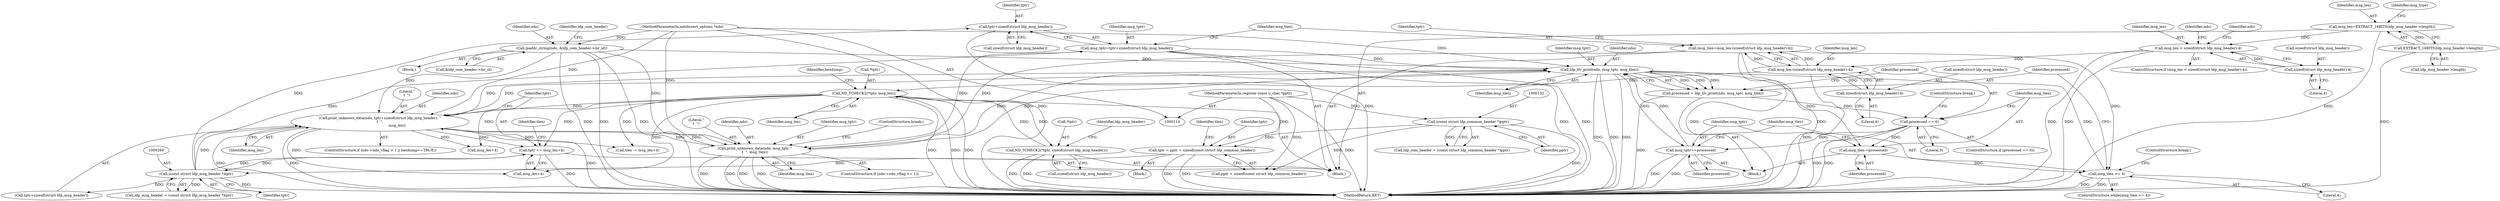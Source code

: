 digraph "0_tcpdump_aa5c6b710dfd8020d2c908d6b3bd41f1da719b3b@API" {
"1000345" [label="(Call,tptr+sizeof(struct ldp_msg_header))"];
"1000268" [label="(Call,(const struct ldp_msg_header *)tptr)"];
"1000432" [label="(Call,tptr += msg_len+4)"];
"1000424" [label="(Call,print_unknown_data(ndo, tptr+sizeof(struct ldp_msg_header), \"\n\t  \",\n                               msg_len))"];
"1000382" [label="(Call,ldp_tlv_print(ndo, msg_tptr, msg_tlen))"];
"1000408" [label="(Call,print_unknown_data(ndo, msg_tptr, \"\n\t  \", msg_tlen))"];
"1000221" [label="(Call,ipaddr_string(ndo, &ldp_com_header->lsr_id))"];
"1000115" [label="(MethodParameterIn,netdissect_options *ndo)"];
"1000343" [label="(Call,msg_tptr=tptr+sizeof(struct ldp_msg_header))"];
"1000349" [label="(Call,msg_tlen=msg_len-(sizeof(struct ldp_msg_header)-4))"];
"1000351" [label="(Call,msg_len-(sizeof(struct ldp_msg_header)-4))"];
"1000285" [label="(Call,msg_len < sizeof(struct ldp_msg_header)-4)"];
"1000271" [label="(Call,msg_len=EXTRACT_16BITS(ldp_msg_header->length))"];
"1000273" [label="(Call,EXTRACT_16BITS(ldp_msg_header->length))"];
"1000287" [label="(Call,sizeof(struct ldp_msg_header)-4)"];
"1000353" [label="(Call,sizeof(struct ldp_msg_header)-4)"];
"1000394" [label="(Call,msg_tptr+=processed)"];
"1000387" [label="(Call,processed == 0)"];
"1000380" [label="(Call,processed = ldp_tlv_print(ndo, msg_tptr, msg_tlen))"];
"1000376" [label="(Call,msg_tlen >= 4)"];
"1000391" [label="(Call,msg_tlen-=processed)"];
"1000357" [label="(Call,ND_TCHECK2(*tptr, msg_len))"];
"1000261" [label="(Call,ND_TCHECK2(*tptr, sizeof(struct ldp_msg_header)))"];
"1000242" [label="(Call,tptr = pptr + sizeof(const struct ldp_common_header))"];
"1000131" [label="(Call,(const struct ldp_common_header *)pptr)"];
"1000116" [label="(MethodParameterIn,register const u_char *pptr)"];
"1000222" [label="(Identifier,ndo)"];
"1000410" [label="(Identifier,msg_tptr)"];
"1000273" [label="(Call,EXTRACT_16BITS(ldp_msg_header->length))"];
"1000116" [label="(MethodParameterIn,register const u_char *pptr)"];
"1000393" [label="(Identifier,processed)"];
"1000354" [label="(Call,sizeof(struct ldp_msg_header))"];
"1000439" [label="(Call,msg_len+4)"];
"1000266" [label="(Call,ldp_msg_header = (const struct ldp_msg_header *)tptr)"];
"1000425" [label="(Identifier,ndo)"];
"1000381" [label="(Identifier,processed)"];
"1000262" [label="(Call,*tptr)"];
"1000347" [label="(Call,sizeof(struct ldp_msg_header))"];
"1000285" [label="(Call,msg_len < sizeof(struct ldp_msg_header)-4)"];
"1000426" [label="(Call,tptr+sizeof(struct ldp_msg_header))"];
"1000231" [label="(Identifier,ldp_com_header)"];
"1000432" [label="(Call,tptr += msg_len+4)"];
"1000270" [label="(Identifier,tptr)"];
"1000133" [label="(Identifier,pptr)"];
"1000350" [label="(Identifier,msg_tlen)"];
"1000287" [label="(Call,sizeof(struct ldp_msg_header)-4)"];
"1000271" [label="(Call,msg_len=EXTRACT_16BITS(ldp_msg_header->length))"];
"1000290" [label="(Literal,4)"];
"1000413" [label="(ControlStructure,break;)"];
"1000431" [label="(Identifier,msg_len)"];
"1000391" [label="(Call,msg_tlen-=processed)"];
"1000352" [label="(Identifier,msg_len)"];
"1000356" [label="(Literal,4)"];
"1000131" [label="(Call,(const struct ldp_common_header *)pptr)"];
"1000390" [label="(ControlStructure,break;)"];
"1000375" [label="(ControlStructure,while(msg_tlen >= 4))"];
"1000412" [label="(Identifier,msg_tlen)"];
"1000377" [label="(Identifier,msg_tlen)"];
"1000388" [label="(Identifier,processed)"];
"1000359" [label="(Identifier,tptr)"];
"1000286" [label="(Identifier,msg_len)"];
"1000382" [label="(Call,ldp_tlv_print(ndo, msg_tptr, msg_tlen))"];
"1000343" [label="(Call,msg_tptr=tptr+sizeof(struct ldp_msg_header))"];
"1000380" [label="(Call,processed = ldp_tlv_print(ndo, msg_tptr, msg_tlen))"];
"1000316" [label="(Identifier,ndo)"];
"1000384" [label="(Identifier,msg_tptr)"];
"1000387" [label="(Call,processed == 0)"];
"1000223" [label="(Call,&ldp_com_header->lsr_id)"];
"1000397" [label="(ControlStructure,break;)"];
"1000249" [label="(Identifier,tlen)"];
"1000117" [label="(Block,)"];
"1000274" [label="(Call,ldp_msg_header->length)"];
"1000294" [label="(Identifier,ndo)"];
"1000395" [label="(Identifier,msg_tptr)"];
"1000267" [label="(Identifier,ldp_msg_header)"];
"1000455" [label="(MethodReturn,RET)"];
"1000394" [label="(Call,msg_tptr+=processed)"];
"1000243" [label="(Identifier,tptr)"];
"1000288" [label="(Call,sizeof(struct ldp_msg_header))"];
"1000437" [label="(Call,tlen -= msg_len+4)"];
"1000284" [label="(ControlStructure,if (msg_len < sizeof(struct ldp_msg_header)-4))"];
"1000242" [label="(Call,tptr = pptr + sizeof(const struct ldp_common_header))"];
"1000244" [label="(Call,pptr + sizeof(const struct ldp_common_header))"];
"1000402" [label="(ControlStructure,if (ndo->ndo_vflag <= 1))"];
"1000430" [label="(Literal,\"\n\t  \")"];
"1000349" [label="(Call,msg_tlen=msg_len-(sizeof(struct ldp_msg_header)-4))"];
"1000411" [label="(Literal,\"\n\t  \")"];
"1000353" [label="(Call,sizeof(struct ldp_msg_header)-4)"];
"1000129" [label="(Call,ldp_com_header = (const struct ldp_common_header *)pptr)"];
"1000346" [label="(Identifier,tptr)"];
"1000272" [label="(Identifier,msg_len)"];
"1000261" [label="(Call,ND_TCHECK2(*tptr, sizeof(struct ldp_msg_header)))"];
"1000379" [label="(Block,)"];
"1000360" [label="(Identifier,msg_len)"];
"1000115" [label="(MethodParameterIn,netdissect_options *ndo)"];
"1000408" [label="(Call,print_unknown_data(ndo, msg_tptr, \"\n\t  \", msg_tlen))"];
"1000264" [label="(Call,sizeof(struct ldp_msg_header))"];
"1000278" [label="(Identifier,msg_type)"];
"1000396" [label="(Identifier,processed)"];
"1000268" [label="(Call,(const struct ldp_msg_header *)tptr)"];
"1000357" [label="(Call,ND_TCHECK2(*tptr, msg_len))"];
"1000220" [label="(Block,)"];
"1000433" [label="(Identifier,tptr)"];
"1000383" [label="(Identifier,ndo)"];
"1000358" [label="(Call,*tptr)"];
"1000414" [label="(ControlStructure,if (ndo->ndo_vflag > 1 || hexdump==TRUE))"];
"1000438" [label="(Identifier,tlen)"];
"1000385" [label="(Identifier,msg_tlen)"];
"1000378" [label="(Literal,4)"];
"1000345" [label="(Call,tptr+sizeof(struct ldp_msg_header))"];
"1000434" [label="(Call,msg_len+4)"];
"1000221" [label="(Call,ipaddr_string(ndo, &ldp_com_header->lsr_id))"];
"1000344" [label="(Identifier,msg_tptr)"];
"1000409" [label="(Identifier,ndo)"];
"1000386" [label="(ControlStructure,if (processed == 0))"];
"1000362" [label="(Identifier,hexdump)"];
"1000392" [label="(Identifier,msg_tlen)"];
"1000424" [label="(Call,print_unknown_data(ndo, tptr+sizeof(struct ldp_msg_header), \"\n\t  \",\n                               msg_len))"];
"1000260" [label="(Block,)"];
"1000389" [label="(Literal,0)"];
"1000376" [label="(Call,msg_tlen >= 4)"];
"1000351" [label="(Call,msg_len-(sizeof(struct ldp_msg_header)-4))"];
"1000345" -> "1000343"  [label="AST: "];
"1000345" -> "1000347"  [label="CFG: "];
"1000346" -> "1000345"  [label="AST: "];
"1000347" -> "1000345"  [label="AST: "];
"1000343" -> "1000345"  [label="CFG: "];
"1000345" -> "1000455"  [label="DDG: "];
"1000268" -> "1000345"  [label="DDG: "];
"1000268" -> "1000266"  [label="AST: "];
"1000268" -> "1000270"  [label="CFG: "];
"1000269" -> "1000268"  [label="AST: "];
"1000270" -> "1000268"  [label="AST: "];
"1000266" -> "1000268"  [label="CFG: "];
"1000268" -> "1000455"  [label="DDG: "];
"1000268" -> "1000266"  [label="DDG: "];
"1000432" -> "1000268"  [label="DDG: "];
"1000242" -> "1000268"  [label="DDG: "];
"1000268" -> "1000343"  [label="DDG: "];
"1000268" -> "1000424"  [label="DDG: "];
"1000268" -> "1000426"  [label="DDG: "];
"1000268" -> "1000432"  [label="DDG: "];
"1000432" -> "1000260"  [label="AST: "];
"1000432" -> "1000434"  [label="CFG: "];
"1000433" -> "1000432"  [label="AST: "];
"1000434" -> "1000432"  [label="AST: "];
"1000438" -> "1000432"  [label="CFG: "];
"1000432" -> "1000455"  [label="DDG: "];
"1000424" -> "1000432"  [label="DDG: "];
"1000357" -> "1000432"  [label="DDG: "];
"1000424" -> "1000414"  [label="AST: "];
"1000424" -> "1000431"  [label="CFG: "];
"1000425" -> "1000424"  [label="AST: "];
"1000426" -> "1000424"  [label="AST: "];
"1000430" -> "1000424"  [label="AST: "];
"1000431" -> "1000424"  [label="AST: "];
"1000433" -> "1000424"  [label="CFG: "];
"1000424" -> "1000455"  [label="DDG: "];
"1000424" -> "1000455"  [label="DDG: "];
"1000424" -> "1000455"  [label="DDG: "];
"1000424" -> "1000382"  [label="DDG: "];
"1000424" -> "1000408"  [label="DDG: "];
"1000382" -> "1000424"  [label="DDG: "];
"1000408" -> "1000424"  [label="DDG: "];
"1000221" -> "1000424"  [label="DDG: "];
"1000115" -> "1000424"  [label="DDG: "];
"1000357" -> "1000424"  [label="DDG: "];
"1000424" -> "1000434"  [label="DDG: "];
"1000424" -> "1000437"  [label="DDG: "];
"1000424" -> "1000439"  [label="DDG: "];
"1000382" -> "1000380"  [label="AST: "];
"1000382" -> "1000385"  [label="CFG: "];
"1000383" -> "1000382"  [label="AST: "];
"1000384" -> "1000382"  [label="AST: "];
"1000385" -> "1000382"  [label="AST: "];
"1000380" -> "1000382"  [label="CFG: "];
"1000382" -> "1000455"  [label="DDG: "];
"1000382" -> "1000455"  [label="DDG: "];
"1000382" -> "1000455"  [label="DDG: "];
"1000382" -> "1000380"  [label="DDG: "];
"1000382" -> "1000380"  [label="DDG: "];
"1000382" -> "1000380"  [label="DDG: "];
"1000408" -> "1000382"  [label="DDG: "];
"1000221" -> "1000382"  [label="DDG: "];
"1000115" -> "1000382"  [label="DDG: "];
"1000343" -> "1000382"  [label="DDG: "];
"1000394" -> "1000382"  [label="DDG: "];
"1000376" -> "1000382"  [label="DDG: "];
"1000382" -> "1000391"  [label="DDG: "];
"1000382" -> "1000394"  [label="DDG: "];
"1000382" -> "1000408"  [label="DDG: "];
"1000408" -> "1000402"  [label="AST: "];
"1000408" -> "1000412"  [label="CFG: "];
"1000409" -> "1000408"  [label="AST: "];
"1000410" -> "1000408"  [label="AST: "];
"1000411" -> "1000408"  [label="AST: "];
"1000412" -> "1000408"  [label="AST: "];
"1000413" -> "1000408"  [label="CFG: "];
"1000408" -> "1000455"  [label="DDG: "];
"1000408" -> "1000455"  [label="DDG: "];
"1000408" -> "1000455"  [label="DDG: "];
"1000408" -> "1000455"  [label="DDG: "];
"1000221" -> "1000408"  [label="DDG: "];
"1000115" -> "1000408"  [label="DDG: "];
"1000343" -> "1000408"  [label="DDG: "];
"1000349" -> "1000408"  [label="DDG: "];
"1000221" -> "1000220"  [label="AST: "];
"1000221" -> "1000223"  [label="CFG: "];
"1000222" -> "1000221"  [label="AST: "];
"1000223" -> "1000221"  [label="AST: "];
"1000231" -> "1000221"  [label="CFG: "];
"1000221" -> "1000455"  [label="DDG: "];
"1000221" -> "1000455"  [label="DDG: "];
"1000221" -> "1000455"  [label="DDG: "];
"1000115" -> "1000221"  [label="DDG: "];
"1000115" -> "1000114"  [label="AST: "];
"1000115" -> "1000455"  [label="DDG: "];
"1000343" -> "1000260"  [label="AST: "];
"1000344" -> "1000343"  [label="AST: "];
"1000350" -> "1000343"  [label="CFG: "];
"1000343" -> "1000455"  [label="DDG: "];
"1000343" -> "1000455"  [label="DDG: "];
"1000349" -> "1000260"  [label="AST: "];
"1000349" -> "1000351"  [label="CFG: "];
"1000350" -> "1000349"  [label="AST: "];
"1000351" -> "1000349"  [label="AST: "];
"1000359" -> "1000349"  [label="CFG: "];
"1000349" -> "1000455"  [label="DDG: "];
"1000349" -> "1000455"  [label="DDG: "];
"1000351" -> "1000349"  [label="DDG: "];
"1000351" -> "1000349"  [label="DDG: "];
"1000349" -> "1000376"  [label="DDG: "];
"1000351" -> "1000353"  [label="CFG: "];
"1000352" -> "1000351"  [label="AST: "];
"1000353" -> "1000351"  [label="AST: "];
"1000351" -> "1000455"  [label="DDG: "];
"1000285" -> "1000351"  [label="DDG: "];
"1000353" -> "1000351"  [label="DDG: "];
"1000351" -> "1000357"  [label="DDG: "];
"1000285" -> "1000284"  [label="AST: "];
"1000285" -> "1000287"  [label="CFG: "];
"1000286" -> "1000285"  [label="AST: "];
"1000287" -> "1000285"  [label="AST: "];
"1000294" -> "1000285"  [label="CFG: "];
"1000316" -> "1000285"  [label="CFG: "];
"1000285" -> "1000455"  [label="DDG: "];
"1000285" -> "1000455"  [label="DDG: "];
"1000271" -> "1000285"  [label="DDG: "];
"1000287" -> "1000285"  [label="DDG: "];
"1000271" -> "1000260"  [label="AST: "];
"1000271" -> "1000273"  [label="CFG: "];
"1000272" -> "1000271"  [label="AST: "];
"1000273" -> "1000271"  [label="AST: "];
"1000278" -> "1000271"  [label="CFG: "];
"1000271" -> "1000455"  [label="DDG: "];
"1000273" -> "1000271"  [label="DDG: "];
"1000273" -> "1000274"  [label="CFG: "];
"1000274" -> "1000273"  [label="AST: "];
"1000273" -> "1000455"  [label="DDG: "];
"1000287" -> "1000290"  [label="CFG: "];
"1000288" -> "1000287"  [label="AST: "];
"1000290" -> "1000287"  [label="AST: "];
"1000353" -> "1000356"  [label="CFG: "];
"1000354" -> "1000353"  [label="AST: "];
"1000356" -> "1000353"  [label="AST: "];
"1000394" -> "1000379"  [label="AST: "];
"1000394" -> "1000396"  [label="CFG: "];
"1000395" -> "1000394"  [label="AST: "];
"1000396" -> "1000394"  [label="AST: "];
"1000377" -> "1000394"  [label="CFG: "];
"1000394" -> "1000455"  [label="DDG: "];
"1000394" -> "1000455"  [label="DDG: "];
"1000387" -> "1000394"  [label="DDG: "];
"1000387" -> "1000386"  [label="AST: "];
"1000387" -> "1000389"  [label="CFG: "];
"1000388" -> "1000387"  [label="AST: "];
"1000389" -> "1000387"  [label="AST: "];
"1000390" -> "1000387"  [label="CFG: "];
"1000392" -> "1000387"  [label="CFG: "];
"1000387" -> "1000455"  [label="DDG: "];
"1000387" -> "1000455"  [label="DDG: "];
"1000380" -> "1000387"  [label="DDG: "];
"1000387" -> "1000391"  [label="DDG: "];
"1000380" -> "1000379"  [label="AST: "];
"1000381" -> "1000380"  [label="AST: "];
"1000388" -> "1000380"  [label="CFG: "];
"1000380" -> "1000455"  [label="DDG: "];
"1000376" -> "1000375"  [label="AST: "];
"1000376" -> "1000378"  [label="CFG: "];
"1000377" -> "1000376"  [label="AST: "];
"1000378" -> "1000376"  [label="AST: "];
"1000381" -> "1000376"  [label="CFG: "];
"1000397" -> "1000376"  [label="CFG: "];
"1000376" -> "1000455"  [label="DDG: "];
"1000376" -> "1000455"  [label="DDG: "];
"1000391" -> "1000376"  [label="DDG: "];
"1000391" -> "1000379"  [label="AST: "];
"1000391" -> "1000393"  [label="CFG: "];
"1000392" -> "1000391"  [label="AST: "];
"1000393" -> "1000391"  [label="AST: "];
"1000395" -> "1000391"  [label="CFG: "];
"1000357" -> "1000260"  [label="AST: "];
"1000357" -> "1000360"  [label="CFG: "];
"1000358" -> "1000357"  [label="AST: "];
"1000360" -> "1000357"  [label="AST: "];
"1000362" -> "1000357"  [label="CFG: "];
"1000357" -> "1000455"  [label="DDG: "];
"1000357" -> "1000455"  [label="DDG: "];
"1000357" -> "1000455"  [label="DDG: "];
"1000357" -> "1000261"  [label="DDG: "];
"1000261" -> "1000357"  [label="DDG: "];
"1000357" -> "1000434"  [label="DDG: "];
"1000357" -> "1000437"  [label="DDG: "];
"1000357" -> "1000439"  [label="DDG: "];
"1000261" -> "1000260"  [label="AST: "];
"1000261" -> "1000264"  [label="CFG: "];
"1000262" -> "1000261"  [label="AST: "];
"1000264" -> "1000261"  [label="AST: "];
"1000267" -> "1000261"  [label="CFG: "];
"1000261" -> "1000455"  [label="DDG: "];
"1000261" -> "1000455"  [label="DDG: "];
"1000242" -> "1000117"  [label="AST: "];
"1000242" -> "1000244"  [label="CFG: "];
"1000243" -> "1000242"  [label="AST: "];
"1000244" -> "1000242"  [label="AST: "];
"1000249" -> "1000242"  [label="CFG: "];
"1000242" -> "1000455"  [label="DDG: "];
"1000242" -> "1000455"  [label="DDG: "];
"1000131" -> "1000242"  [label="DDG: "];
"1000116" -> "1000242"  [label="DDG: "];
"1000131" -> "1000129"  [label="AST: "];
"1000131" -> "1000133"  [label="CFG: "];
"1000132" -> "1000131"  [label="AST: "];
"1000133" -> "1000131"  [label="AST: "];
"1000129" -> "1000131"  [label="CFG: "];
"1000131" -> "1000455"  [label="DDG: "];
"1000131" -> "1000129"  [label="DDG: "];
"1000116" -> "1000131"  [label="DDG: "];
"1000131" -> "1000244"  [label="DDG: "];
"1000116" -> "1000114"  [label="AST: "];
"1000116" -> "1000455"  [label="DDG: "];
"1000116" -> "1000244"  [label="DDG: "];
}
